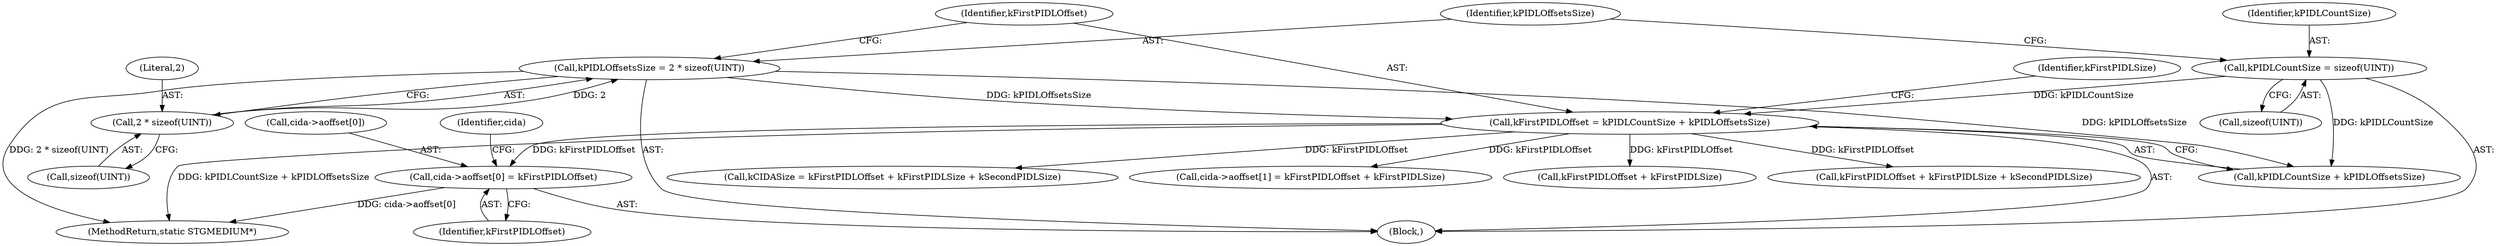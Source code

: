 digraph "0_Chrome_e93dc535728da259ec16d1c3cc393f80b25f64ae_12@array" {
"1000166" [label="(Call,cida->aoffset[0] = kFirstPIDLOffset)"];
"1000128" [label="(Call,kFirstPIDLOffset = kPIDLCountSize + kPIDLOffsetsSize)"];
"1000116" [label="(Call,kPIDLCountSize = sizeof(UINT))"];
"1000121" [label="(Call,kPIDLOffsetsSize = 2 * sizeof(UINT))"];
"1000123" [label="(Call,2 * sizeof(UINT))"];
"1000124" [label="(Literal,2)"];
"1000176" [label="(Identifier,cida)"];
"1000121" [label="(Call,kPIDLOffsetsSize = 2 * sizeof(UINT))"];
"1000167" [label="(Call,cida->aoffset[0])"];
"1000129" [label="(Identifier,kFirstPIDLOffset)"];
"1000122" [label="(Identifier,kPIDLOffsetsSize)"];
"1000118" [label="(Call,sizeof(UINT))"];
"1000231" [label="(MethodReturn,static STGMEDIUM*)"];
"1000125" [label="(Call,sizeof(UINT))"];
"1000143" [label="(Call,kCIDASize = kFirstPIDLOffset + kFirstPIDLSize + kSecondPIDLSize)"];
"1000166" [label="(Call,cida->aoffset[0] = kFirstPIDLOffset)"];
"1000104" [label="(Block,)"];
"1000123" [label="(Call,2 * sizeof(UINT))"];
"1000116" [label="(Call,kPIDLCountSize = sizeof(UINT))"];
"1000173" [label="(Call,cida->aoffset[1] = kFirstPIDLOffset + kFirstPIDLSize)"];
"1000128" [label="(Call,kFirstPIDLOffset = kPIDLCountSize + kPIDLOffsetsSize)"];
"1000179" [label="(Call,kFirstPIDLOffset + kFirstPIDLSize)"];
"1000145" [label="(Call,kFirstPIDLOffset + kFirstPIDLSize + kSecondPIDLSize)"];
"1000172" [label="(Identifier,kFirstPIDLOffset)"];
"1000135" [label="(Identifier,kFirstPIDLSize)"];
"1000117" [label="(Identifier,kPIDLCountSize)"];
"1000130" [label="(Call,kPIDLCountSize + kPIDLOffsetsSize)"];
"1000166" -> "1000104"  [label="AST: "];
"1000166" -> "1000172"  [label="CFG: "];
"1000167" -> "1000166"  [label="AST: "];
"1000172" -> "1000166"  [label="AST: "];
"1000176" -> "1000166"  [label="CFG: "];
"1000166" -> "1000231"  [label="DDG: cida->aoffset[0]"];
"1000128" -> "1000166"  [label="DDG: kFirstPIDLOffset"];
"1000128" -> "1000104"  [label="AST: "];
"1000128" -> "1000130"  [label="CFG: "];
"1000129" -> "1000128"  [label="AST: "];
"1000130" -> "1000128"  [label="AST: "];
"1000135" -> "1000128"  [label="CFG: "];
"1000128" -> "1000231"  [label="DDG: kPIDLCountSize + kPIDLOffsetsSize"];
"1000116" -> "1000128"  [label="DDG: kPIDLCountSize"];
"1000121" -> "1000128"  [label="DDG: kPIDLOffsetsSize"];
"1000128" -> "1000143"  [label="DDG: kFirstPIDLOffset"];
"1000128" -> "1000145"  [label="DDG: kFirstPIDLOffset"];
"1000128" -> "1000173"  [label="DDG: kFirstPIDLOffset"];
"1000128" -> "1000179"  [label="DDG: kFirstPIDLOffset"];
"1000116" -> "1000104"  [label="AST: "];
"1000116" -> "1000118"  [label="CFG: "];
"1000117" -> "1000116"  [label="AST: "];
"1000118" -> "1000116"  [label="AST: "];
"1000122" -> "1000116"  [label="CFG: "];
"1000116" -> "1000130"  [label="DDG: kPIDLCountSize"];
"1000121" -> "1000104"  [label="AST: "];
"1000121" -> "1000123"  [label="CFG: "];
"1000122" -> "1000121"  [label="AST: "];
"1000123" -> "1000121"  [label="AST: "];
"1000129" -> "1000121"  [label="CFG: "];
"1000121" -> "1000231"  [label="DDG: 2 * sizeof(UINT)"];
"1000123" -> "1000121"  [label="DDG: 2"];
"1000121" -> "1000130"  [label="DDG: kPIDLOffsetsSize"];
"1000123" -> "1000125"  [label="CFG: "];
"1000124" -> "1000123"  [label="AST: "];
"1000125" -> "1000123"  [label="AST: "];
}
